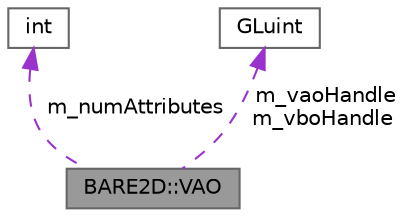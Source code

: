 digraph "BARE2D::VAO"
{
 // INTERACTIVE_SVG=YES
 // LATEX_PDF_SIZE
  bgcolor="transparent";
  edge [fontname=Helvetica,fontsize=10,labelfontname=Helvetica,labelfontsize=10];
  node [fontname=Helvetica,fontsize=10,shape=box,height=0.2,width=0.4];
  Node1 [label="BARE2D::VAO",height=0.2,width=0.4,color="gray40", fillcolor="grey60", style="filled", fontcolor="black",tooltip="A wrapper class for OpenGL's VAO, as well as its associated VBO and attributes."];
  Node2 -> Node1 [dir="back",color="darkorchid3",style="dashed",label=" m_numAttributes" ];
  Node2 [label="int",height=0.2,width=0.4,color="gray40", fillcolor="white", style="filled",tooltip=" "];
  Node3 -> Node1 [dir="back",color="darkorchid3",style="dashed",label=" m_vaoHandle\nm_vboHandle" ];
  Node3 [label="GLuint",height=0.2,width=0.4,color="gray40", fillcolor="white", style="filled",tooltip=" "];
}
